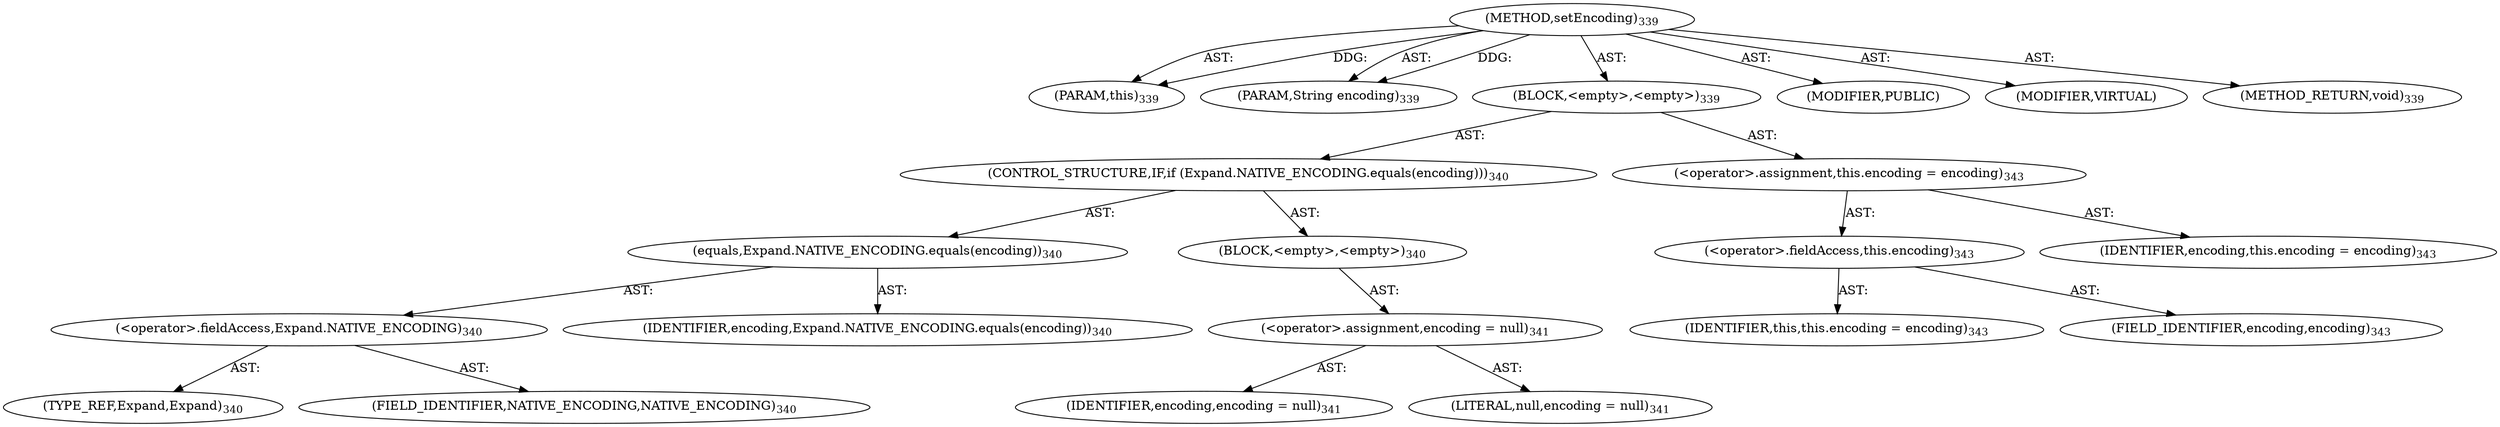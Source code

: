 digraph "setEncoding" {  
"111669149704" [label = <(METHOD,setEncoding)<SUB>339</SUB>> ]
"115964116997" [label = <(PARAM,this)<SUB>339</SUB>> ]
"115964117016" [label = <(PARAM,String encoding)<SUB>339</SUB>> ]
"25769803831" [label = <(BLOCK,&lt;empty&gt;,&lt;empty&gt;)<SUB>339</SUB>> ]
"47244640300" [label = <(CONTROL_STRUCTURE,IF,if (Expand.NATIVE_ENCODING.equals(encoding)))<SUB>340</SUB>> ]
"30064771305" [label = <(equals,Expand.NATIVE_ENCODING.equals(encoding))<SUB>340</SUB>> ]
"30064771306" [label = <(&lt;operator&gt;.fieldAccess,Expand.NATIVE_ENCODING)<SUB>340</SUB>> ]
"180388626435" [label = <(TYPE_REF,Expand,Expand)<SUB>340</SUB>> ]
"55834574889" [label = <(FIELD_IDENTIFIER,NATIVE_ENCODING,NATIVE_ENCODING)<SUB>340</SUB>> ]
"68719476944" [label = <(IDENTIFIER,encoding,Expand.NATIVE_ENCODING.equals(encoding))<SUB>340</SUB>> ]
"25769803832" [label = <(BLOCK,&lt;empty&gt;,&lt;empty&gt;)<SUB>340</SUB>> ]
"30064771307" [label = <(&lt;operator&gt;.assignment,encoding = null)<SUB>341</SUB>> ]
"68719476945" [label = <(IDENTIFIER,encoding,encoding = null)<SUB>341</SUB>> ]
"90194313268" [label = <(LITERAL,null,encoding = null)<SUB>341</SUB>> ]
"30064771308" [label = <(&lt;operator&gt;.assignment,this.encoding = encoding)<SUB>343</SUB>> ]
"30064771309" [label = <(&lt;operator&gt;.fieldAccess,this.encoding)<SUB>343</SUB>> ]
"68719476754" [label = <(IDENTIFIER,this,this.encoding = encoding)<SUB>343</SUB>> ]
"55834574890" [label = <(FIELD_IDENTIFIER,encoding,encoding)<SUB>343</SUB>> ]
"68719476946" [label = <(IDENTIFIER,encoding,this.encoding = encoding)<SUB>343</SUB>> ]
"133143986200" [label = <(MODIFIER,PUBLIC)> ]
"133143986201" [label = <(MODIFIER,VIRTUAL)> ]
"128849018888" [label = <(METHOD_RETURN,void)<SUB>339</SUB>> ]
  "111669149704" -> "115964116997"  [ label = "AST: "] 
  "111669149704" -> "115964117016"  [ label = "AST: "] 
  "111669149704" -> "25769803831"  [ label = "AST: "] 
  "111669149704" -> "133143986200"  [ label = "AST: "] 
  "111669149704" -> "133143986201"  [ label = "AST: "] 
  "111669149704" -> "128849018888"  [ label = "AST: "] 
  "25769803831" -> "47244640300"  [ label = "AST: "] 
  "25769803831" -> "30064771308"  [ label = "AST: "] 
  "47244640300" -> "30064771305"  [ label = "AST: "] 
  "47244640300" -> "25769803832"  [ label = "AST: "] 
  "30064771305" -> "30064771306"  [ label = "AST: "] 
  "30064771305" -> "68719476944"  [ label = "AST: "] 
  "30064771306" -> "180388626435"  [ label = "AST: "] 
  "30064771306" -> "55834574889"  [ label = "AST: "] 
  "25769803832" -> "30064771307"  [ label = "AST: "] 
  "30064771307" -> "68719476945"  [ label = "AST: "] 
  "30064771307" -> "90194313268"  [ label = "AST: "] 
  "30064771308" -> "30064771309"  [ label = "AST: "] 
  "30064771308" -> "68719476946"  [ label = "AST: "] 
  "30064771309" -> "68719476754"  [ label = "AST: "] 
  "30064771309" -> "55834574890"  [ label = "AST: "] 
  "111669149704" -> "115964116997"  [ label = "DDG: "] 
  "111669149704" -> "115964117016"  [ label = "DDG: "] 
}
